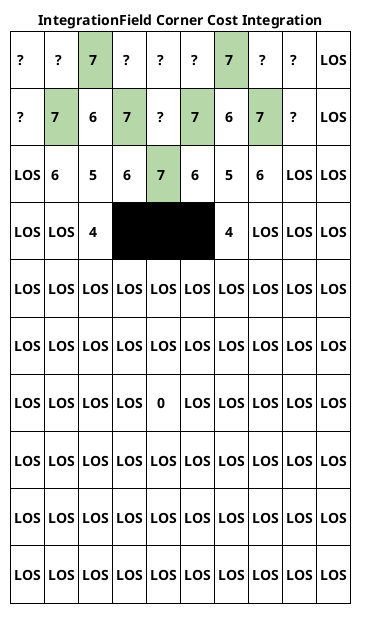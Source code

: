 @startuml int_field_cost_prop3

title
IntegrationField Corner Cost Integration
|\n  ?  \n|\n   ?   \n|<#b6d7a8>\n   7   \n|\n   ?   \n|\n   ?   \n|\n   ?   \n|<#b6d7a8>\n   7   \n|\n   ?   \n|\n  ?  \n|\n LOS \n|
|\n  ?  \n|<#b6d7a8>\n  7  \n|\n   6   \n|<#b6d7a8>\n   7   \n|\n   ?   \n|<#b6d7a8>\n   7   \n|\n   6   \n|<#b6d7a8>\n  7  \n|\n  ?  \n|\n LOS \n|
|\n LOS \n|\n  6  \n|\n   5   \n|\n   6   \n|<#b6d7a8>\n   7   \n|\n   6   \n|\n   5   \n|\n  6  \n|\n LOS \n|\n LOS \n|
|\n LOS \n|\n LOS \n|\n   4   \n|<#000000>\n   X   \n|<#000000>\n   X   \n|<#000000>\n   X   \n|\n   4   \n|\n LOS \n|\n LOS \n|\n LOS \n|
|\n LOS \n|\n LOS \n|\n LOS \n|\n LOS \n|\n LOS \n|\n LOS \n|\n LOS \n|\n LOS \n|\n LOS \n|\n LOS \n|
|\n LOS \n|\n LOS \n|\n LOS \n|\n LOS \n|\n LOS \n|\n LOS \n|\n LOS \n|\n LOS \n|\n LOS \n|\n LOS \n|
|\n LOS \n|\n LOS \n|\n LOS \n|\n LOS \n|\n   0   \n|\n LOS \n|\n LOS \n|\n LOS \n|\n LOS \n|\n LOS \n|
|\n LOS \n|\n LOS \n|\n LOS \n|\n LOS \n|\n LOS \n|\n LOS \n|\n LOS \n|\n LOS \n|\n LOS \n|\n LOS \n|
|\n LOS \n|\n LOS \n|\n LOS \n|\n LOS \n|\n LOS \n|\n LOS \n|\n LOS \n|\n LOS \n|\n LOS \n|\n LOS \n|
|\n LOS \n|\n LOS \n|\n LOS \n|\n LOS \n|\n LOS \n|\n LOS \n|\n LOS \n|\n LOS \n|\n LOS \n|\n LOS \n|
end title

@enduml
